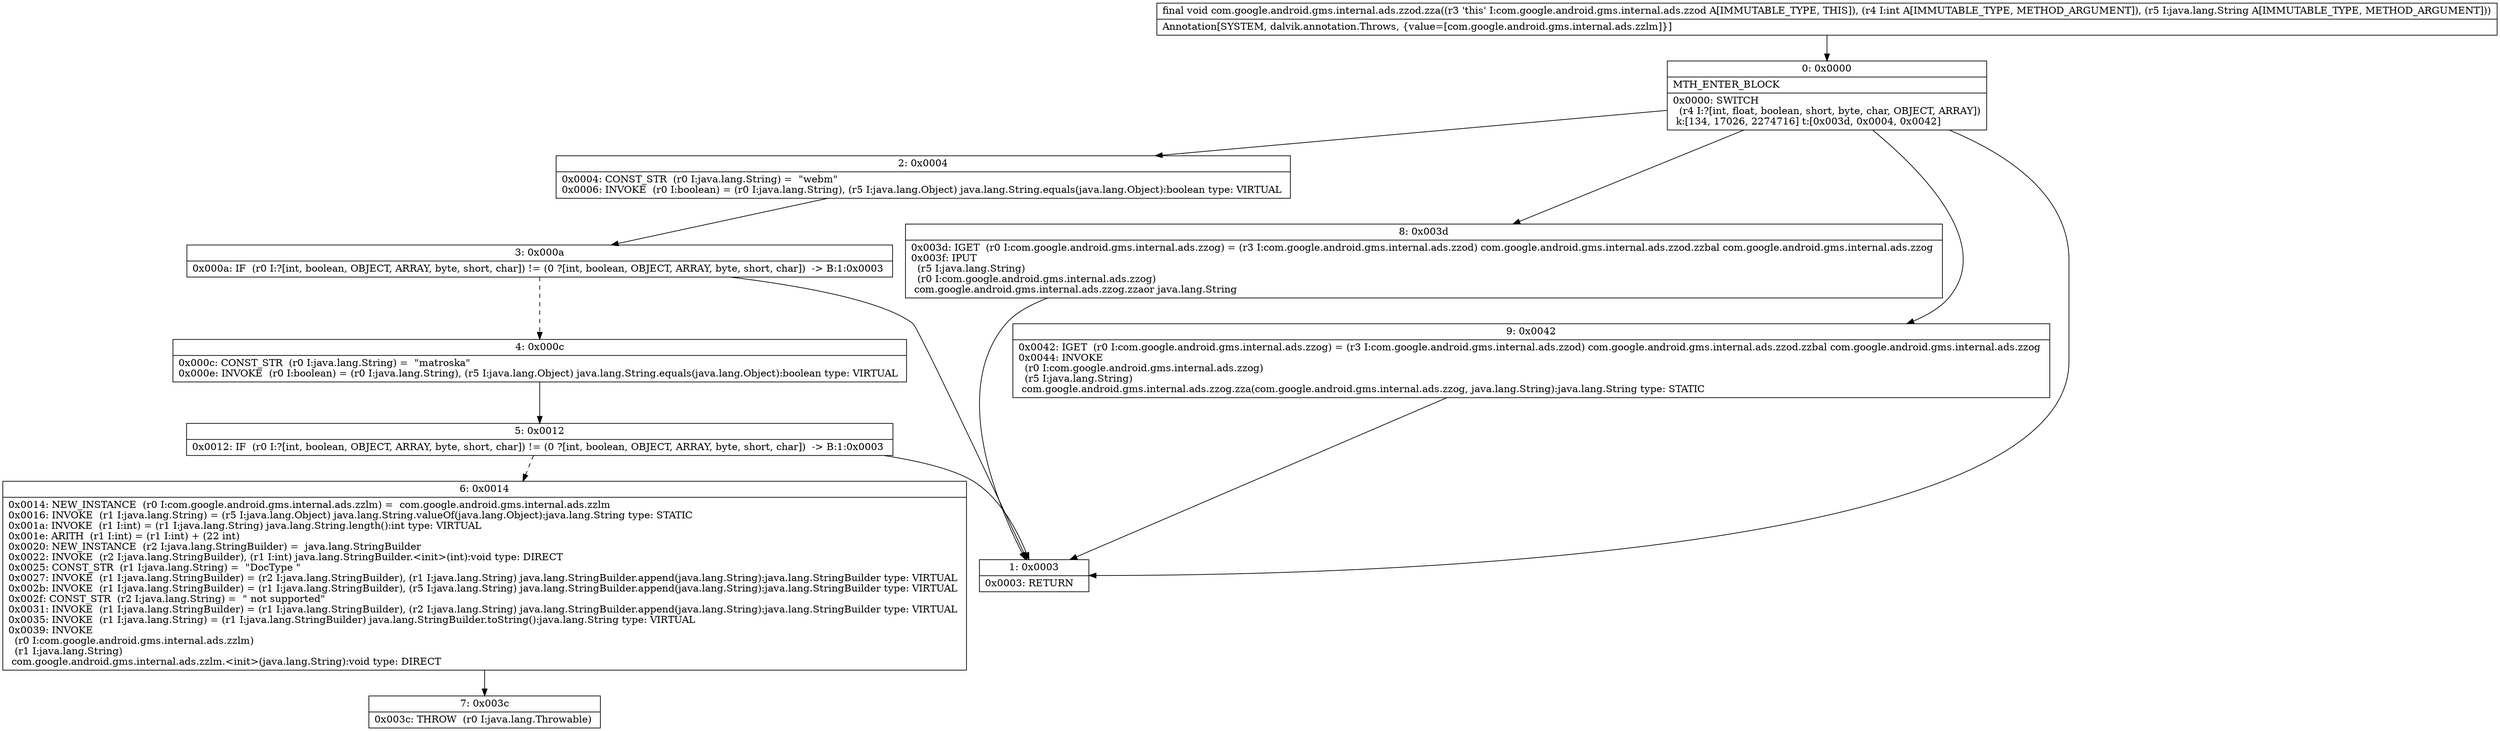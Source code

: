 digraph "CFG forcom.google.android.gms.internal.ads.zzod.zza(ILjava\/lang\/String;)V" {
Node_0 [shape=record,label="{0\:\ 0x0000|MTH_ENTER_BLOCK\l|0x0000: SWITCH  \l  (r4 I:?[int, float, boolean, short, byte, char, OBJECT, ARRAY])\l k:[134, 17026, 2274716] t:[0x003d, 0x0004, 0x0042] \l}"];
Node_1 [shape=record,label="{1\:\ 0x0003|0x0003: RETURN   \l}"];
Node_2 [shape=record,label="{2\:\ 0x0004|0x0004: CONST_STR  (r0 I:java.lang.String) =  \"webm\" \l0x0006: INVOKE  (r0 I:boolean) = (r0 I:java.lang.String), (r5 I:java.lang.Object) java.lang.String.equals(java.lang.Object):boolean type: VIRTUAL \l}"];
Node_3 [shape=record,label="{3\:\ 0x000a|0x000a: IF  (r0 I:?[int, boolean, OBJECT, ARRAY, byte, short, char]) != (0 ?[int, boolean, OBJECT, ARRAY, byte, short, char])  \-\> B:1:0x0003 \l}"];
Node_4 [shape=record,label="{4\:\ 0x000c|0x000c: CONST_STR  (r0 I:java.lang.String) =  \"matroska\" \l0x000e: INVOKE  (r0 I:boolean) = (r0 I:java.lang.String), (r5 I:java.lang.Object) java.lang.String.equals(java.lang.Object):boolean type: VIRTUAL \l}"];
Node_5 [shape=record,label="{5\:\ 0x0012|0x0012: IF  (r0 I:?[int, boolean, OBJECT, ARRAY, byte, short, char]) != (0 ?[int, boolean, OBJECT, ARRAY, byte, short, char])  \-\> B:1:0x0003 \l}"];
Node_6 [shape=record,label="{6\:\ 0x0014|0x0014: NEW_INSTANCE  (r0 I:com.google.android.gms.internal.ads.zzlm) =  com.google.android.gms.internal.ads.zzlm \l0x0016: INVOKE  (r1 I:java.lang.String) = (r5 I:java.lang.Object) java.lang.String.valueOf(java.lang.Object):java.lang.String type: STATIC \l0x001a: INVOKE  (r1 I:int) = (r1 I:java.lang.String) java.lang.String.length():int type: VIRTUAL \l0x001e: ARITH  (r1 I:int) = (r1 I:int) + (22 int) \l0x0020: NEW_INSTANCE  (r2 I:java.lang.StringBuilder) =  java.lang.StringBuilder \l0x0022: INVOKE  (r2 I:java.lang.StringBuilder), (r1 I:int) java.lang.StringBuilder.\<init\>(int):void type: DIRECT \l0x0025: CONST_STR  (r1 I:java.lang.String) =  \"DocType \" \l0x0027: INVOKE  (r1 I:java.lang.StringBuilder) = (r2 I:java.lang.StringBuilder), (r1 I:java.lang.String) java.lang.StringBuilder.append(java.lang.String):java.lang.StringBuilder type: VIRTUAL \l0x002b: INVOKE  (r1 I:java.lang.StringBuilder) = (r1 I:java.lang.StringBuilder), (r5 I:java.lang.String) java.lang.StringBuilder.append(java.lang.String):java.lang.StringBuilder type: VIRTUAL \l0x002f: CONST_STR  (r2 I:java.lang.String) =  \" not supported\" \l0x0031: INVOKE  (r1 I:java.lang.StringBuilder) = (r1 I:java.lang.StringBuilder), (r2 I:java.lang.String) java.lang.StringBuilder.append(java.lang.String):java.lang.StringBuilder type: VIRTUAL \l0x0035: INVOKE  (r1 I:java.lang.String) = (r1 I:java.lang.StringBuilder) java.lang.StringBuilder.toString():java.lang.String type: VIRTUAL \l0x0039: INVOKE  \l  (r0 I:com.google.android.gms.internal.ads.zzlm)\l  (r1 I:java.lang.String)\l com.google.android.gms.internal.ads.zzlm.\<init\>(java.lang.String):void type: DIRECT \l}"];
Node_7 [shape=record,label="{7\:\ 0x003c|0x003c: THROW  (r0 I:java.lang.Throwable) \l}"];
Node_8 [shape=record,label="{8\:\ 0x003d|0x003d: IGET  (r0 I:com.google.android.gms.internal.ads.zzog) = (r3 I:com.google.android.gms.internal.ads.zzod) com.google.android.gms.internal.ads.zzod.zzbal com.google.android.gms.internal.ads.zzog \l0x003f: IPUT  \l  (r5 I:java.lang.String)\l  (r0 I:com.google.android.gms.internal.ads.zzog)\l com.google.android.gms.internal.ads.zzog.zzaor java.lang.String \l}"];
Node_9 [shape=record,label="{9\:\ 0x0042|0x0042: IGET  (r0 I:com.google.android.gms.internal.ads.zzog) = (r3 I:com.google.android.gms.internal.ads.zzod) com.google.android.gms.internal.ads.zzod.zzbal com.google.android.gms.internal.ads.zzog \l0x0044: INVOKE  \l  (r0 I:com.google.android.gms.internal.ads.zzog)\l  (r5 I:java.lang.String)\l com.google.android.gms.internal.ads.zzog.zza(com.google.android.gms.internal.ads.zzog, java.lang.String):java.lang.String type: STATIC \l}"];
MethodNode[shape=record,label="{final void com.google.android.gms.internal.ads.zzod.zza((r3 'this' I:com.google.android.gms.internal.ads.zzod A[IMMUTABLE_TYPE, THIS]), (r4 I:int A[IMMUTABLE_TYPE, METHOD_ARGUMENT]), (r5 I:java.lang.String A[IMMUTABLE_TYPE, METHOD_ARGUMENT]))  | Annotation[SYSTEM, dalvik.annotation.Throws, \{value=[com.google.android.gms.internal.ads.zzlm]\}]\l}"];
MethodNode -> Node_0;
Node_0 -> Node_1;
Node_0 -> Node_2;
Node_0 -> Node_8;
Node_0 -> Node_9;
Node_2 -> Node_3;
Node_3 -> Node_1;
Node_3 -> Node_4[style=dashed];
Node_4 -> Node_5;
Node_5 -> Node_1;
Node_5 -> Node_6[style=dashed];
Node_6 -> Node_7;
Node_8 -> Node_1;
Node_9 -> Node_1;
}


